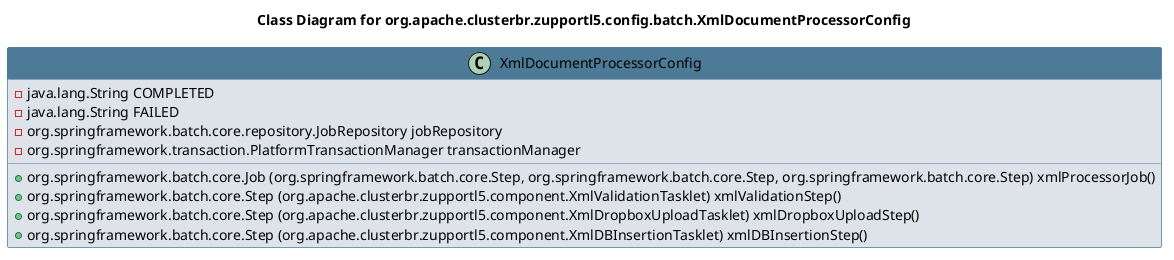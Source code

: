@startuml 
skinparam class { 
 BackgroundColor #DEE3E9 
 ArrowColor #4D7A97 
 BorderColor #4D7A97 
}
left to right direction 
title Class Diagram for org.apache.clusterbr.zupportl5.config.batch.XmlDocumentProcessorConfig
skinparam titleBackgroundColor White
skinparam classHeaderBackgroundColor #4D7A97 
skinparam stereotypeCBackgroundColor #F8981D 

class XmlDocumentProcessorConfig {
 - java.lang.String COMPLETED
 - java.lang.String FAILED
 - org.springframework.batch.core.repository.JobRepository jobRepository
 - org.springframework.transaction.PlatformTransactionManager transactionManager
 + org.springframework.batch.core.Job (org.springframework.batch.core.Step, org.springframework.batch.core.Step, org.springframework.batch.core.Step) xmlProcessorJob()
 + org.springframework.batch.core.Step (org.apache.clusterbr.zupportl5.component.XmlValidationTasklet) xmlValidationStep()
 + org.springframework.batch.core.Step (org.apache.clusterbr.zupportl5.component.XmlDropboxUploadTasklet) xmlDropboxUploadStep()
 + org.springframework.batch.core.Step (org.apache.clusterbr.zupportl5.component.XmlDBInsertionTasklet) xmlDBInsertionStep()
}
@enduml
